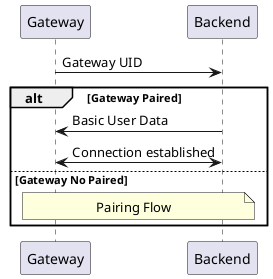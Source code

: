 @startuml connectionFlow
Gateway -> Backend : Gateway UID
alt Gateway Paired
Gateway <- Backend : Basic User Data
Gateway <-> Backend : Connection established
else Gateway No Paired
note over Gateway, Backend: Pairing Flow
end
@enduml

